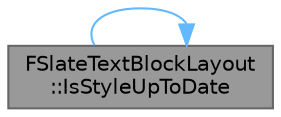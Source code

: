 digraph "FSlateTextBlockLayout::IsStyleUpToDate"
{
 // INTERACTIVE_SVG=YES
 // LATEX_PDF_SIZE
  bgcolor="transparent";
  edge [fontname=Helvetica,fontsize=10,labelfontname=Helvetica,labelfontsize=10];
  node [fontname=Helvetica,fontsize=10,shape=box,height=0.2,width=0.4];
  rankdir="LR";
  Node1 [id="Node000001",label="FSlateTextBlockLayout\l::IsStyleUpToDate",height=0.2,width=0.4,color="gray40", fillcolor="grey60", style="filled", fontcolor="black",tooltip="Is the style used by the text marshaller up-to-date?"];
  Node1 -> Node1 [id="edge1_Node000001_Node000001",color="steelblue1",style="solid",tooltip=" "];
}
